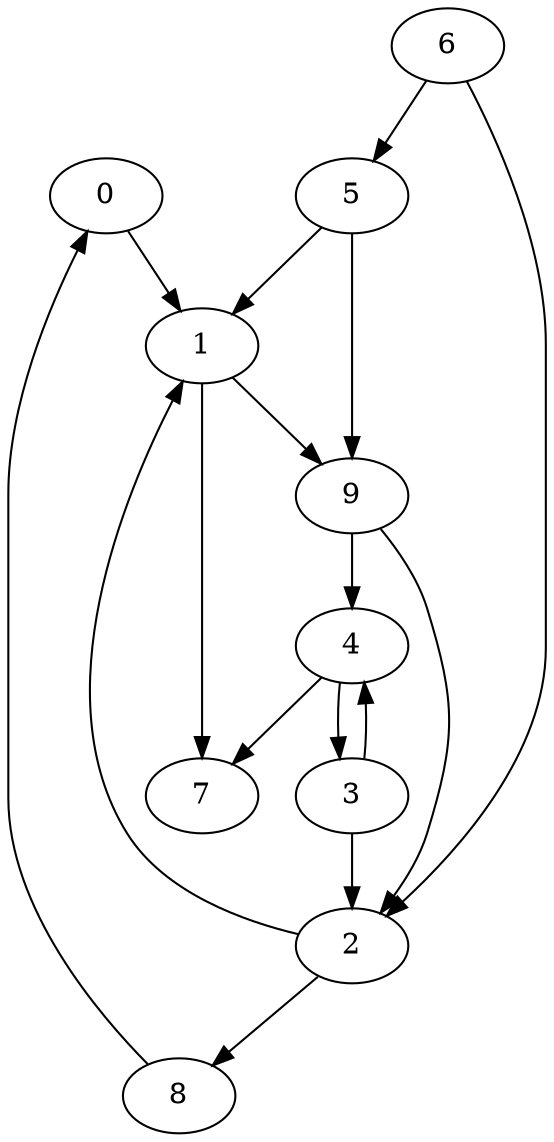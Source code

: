 strict digraph HamiltonianPathGraph {
  // Node definitions.
  0;
  1;
  2;
  3;
  4;
  5;
  6;
  7;
  8;
  9;

  // Edge definitions.
  0 -> 1;
  1 -> 7;
  1 -> 9;
  2 -> 1;
  2 -> 8;
  3 -> 2;
  3 -> 4;
  4 -> 3;
  4 -> 7;
  5 -> 1;
  5 -> 9;
  6 -> 2;
  6 -> 5;
  8 -> 0;
  9 -> 2;
  9 -> 4;
}